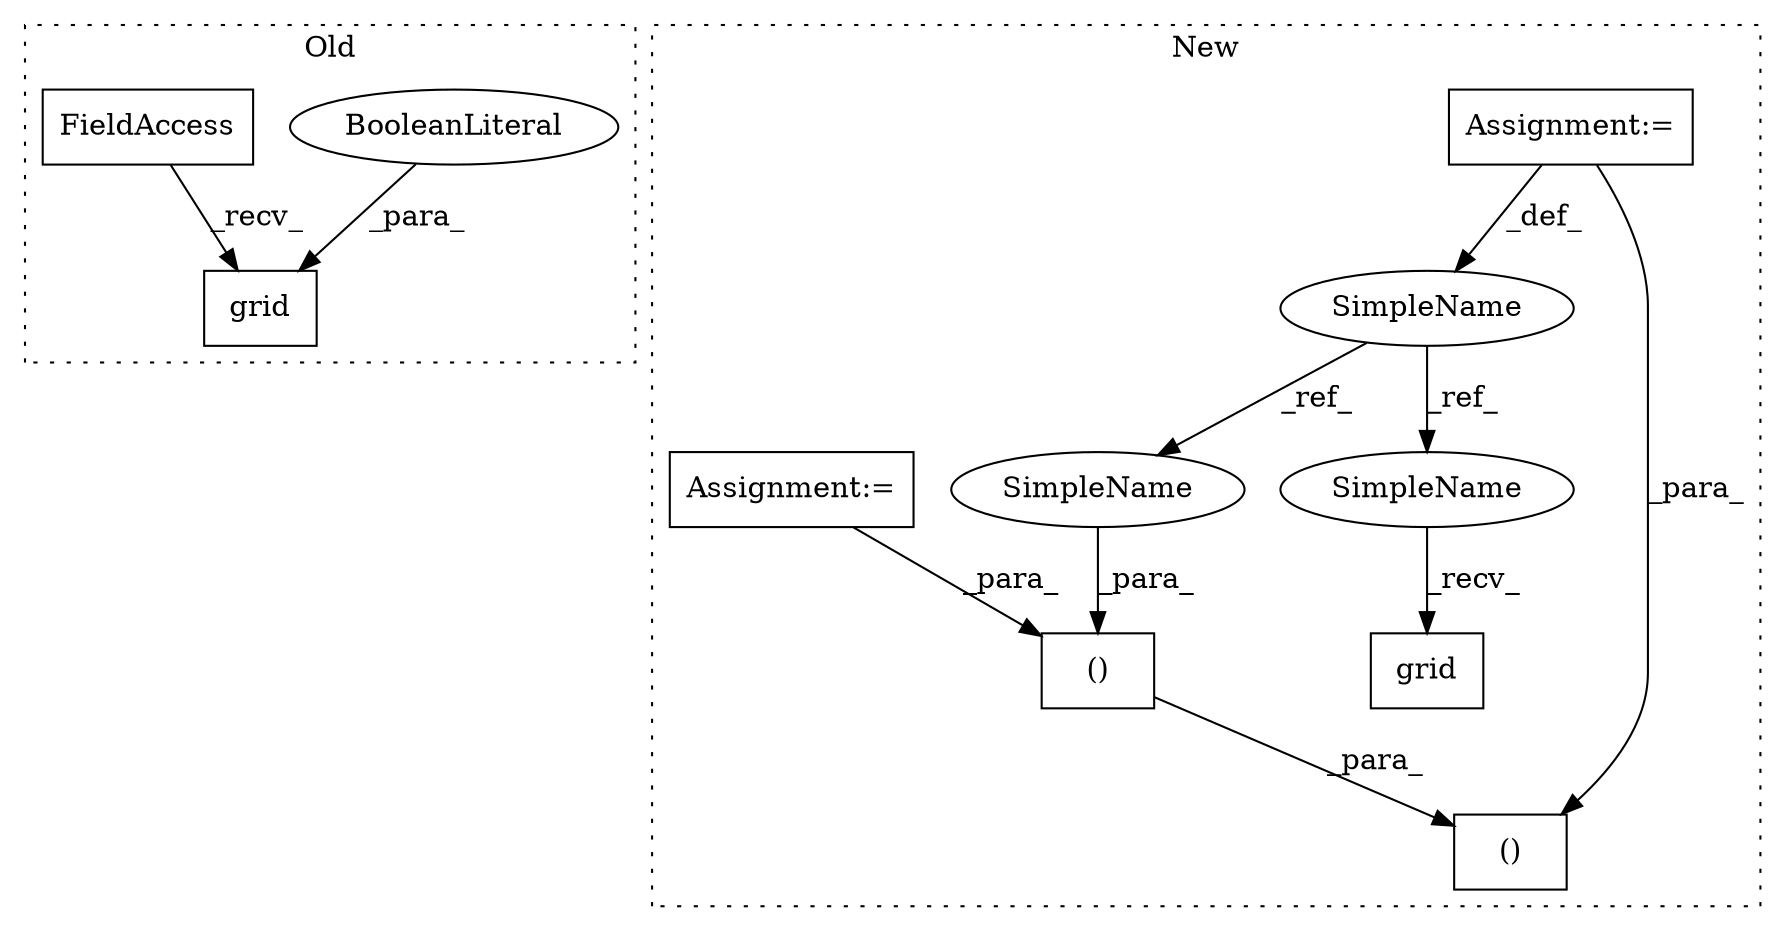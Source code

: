 digraph G {
subgraph cluster0 {
1 [label="grid" a="32" s="373,382" l="5,1" shape="box"];
3 [label="BooleanLiteral" a="9" s="378" l="4" shape="ellipse"];
4 [label="FieldAccess" a="22" s="355" l="10" shape="box"];
label = "Old";
style="dotted";
}
subgraph cluster1 {
2 [label="()" a="106" s="262" l="59" shape="box"];
5 [label="Assignment:=" a="7" s="161" l="3" shape="box"];
6 [label="SimpleName" a="42" s="161" l="3" shape="ellipse"];
7 [label="grid" a="32" s="461" l="6" shape="box"];
8 [label="Assignment:=" a="7" s="148" l="3" shape="box"];
9 [label="()" a="106" s="237" l="85" shape="box"];
10 [label="SimpleName" a="42" s="457" l="3" shape="ellipse"];
11 [label="SimpleName" a="42" s="263" l="3" shape="ellipse"];
label = "New";
style="dotted";
}
2 -> 9 [label="_para_"];
3 -> 1 [label="_para_"];
4 -> 1 [label="_recv_"];
5 -> 6 [label="_def_"];
5 -> 9 [label="_para_"];
6 -> 10 [label="_ref_"];
6 -> 11 [label="_ref_"];
8 -> 2 [label="_para_"];
10 -> 7 [label="_recv_"];
11 -> 2 [label="_para_"];
}